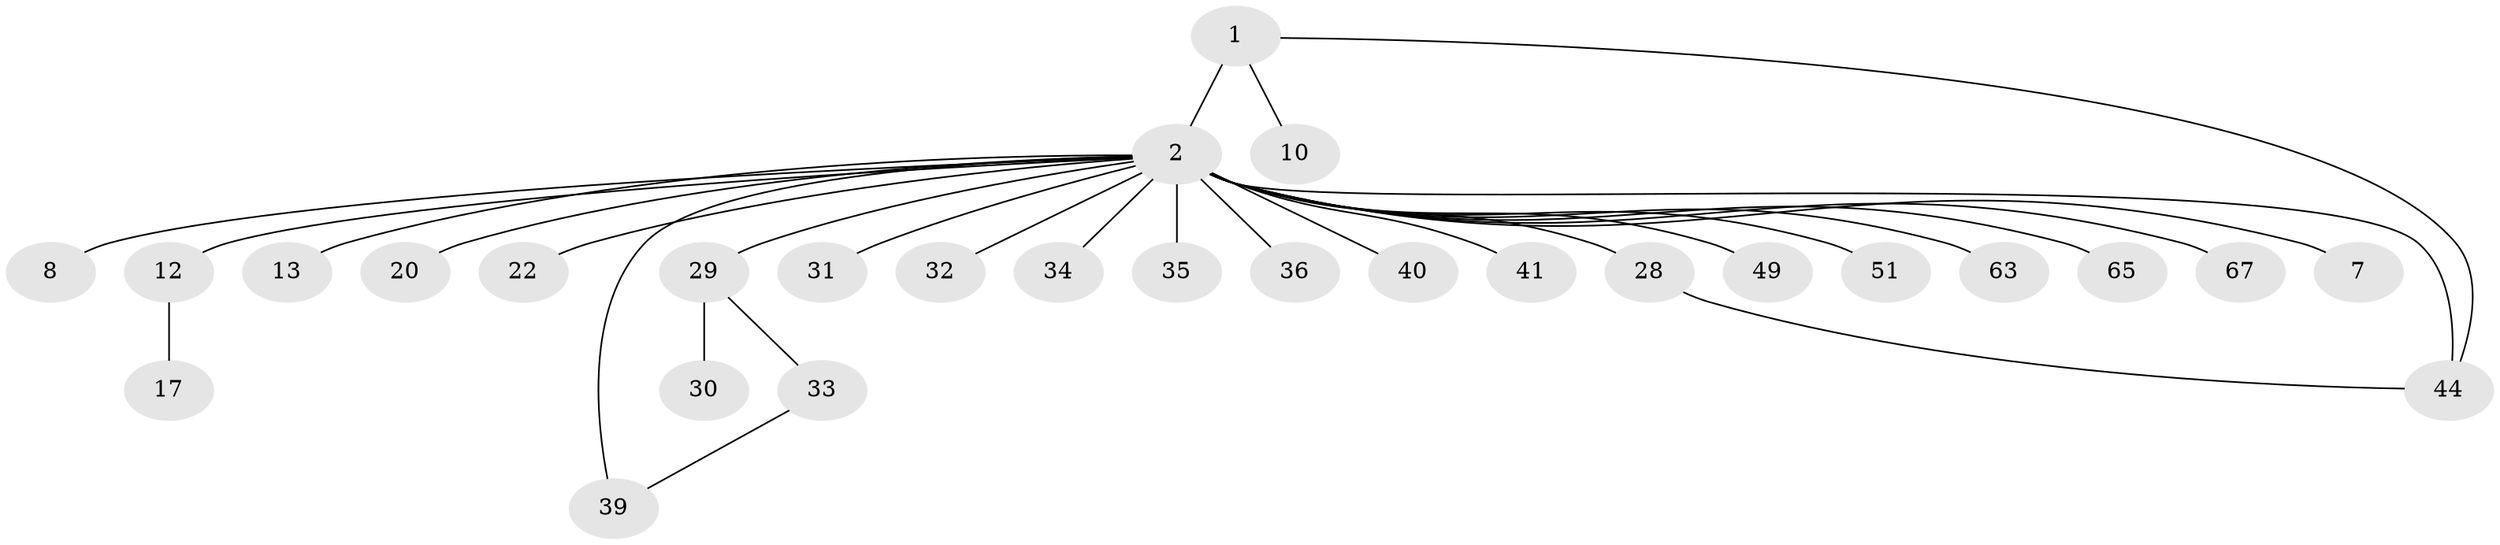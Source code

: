 // original degree distribution, {4: 0.08571428571428572, 15: 0.014285714285714285, 13: 0.014285714285714285, 5: 0.05714285714285714, 11: 0.014285714285714285, 1: 0.5142857142857142, 2: 0.14285714285714285, 3: 0.08571428571428572, 14: 0.014285714285714285, 6: 0.04285714285714286, 7: 0.014285714285714285}
// Generated by graph-tools (version 1.1) at 2025/18/03/04/25 18:18:07]
// undirected, 28 vertices, 30 edges
graph export_dot {
graph [start="1"]
  node [color=gray90,style=filled];
  1;
  2 [super="+11+38+21+5+46+53+3+4"];
  7;
  8;
  10;
  12;
  13;
  17 [super="+18"];
  20;
  22;
  28;
  29;
  30;
  31 [super="+37+70+42"];
  32;
  33;
  34;
  35 [super="+43"];
  36;
  39;
  40;
  41;
  44 [super="+48"];
  49;
  51;
  63;
  65;
  67;
  1 -- 2 [weight=2];
  1 -- 10;
  1 -- 44;
  2 -- 12 [weight=2];
  2 -- 20;
  2 -- 29 [weight=4];
  2 -- 32;
  2 -- 44 [weight=4];
  2 -- 65 [weight=2];
  2 -- 67;
  2 -- 7;
  2 -- 8;
  2 -- 13;
  2 -- 22;
  2 -- 31 [weight=3];
  2 -- 34;
  2 -- 35;
  2 -- 36;
  2 -- 39 [weight=2];
  2 -- 41;
  2 -- 49;
  2 -- 63;
  2 -- 40;
  2 -- 51;
  2 -- 28 [weight=2];
  12 -- 17;
  28 -- 44;
  29 -- 30;
  29 -- 33;
  33 -- 39;
}
